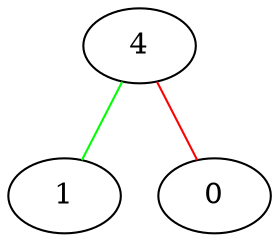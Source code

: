 graph
{
"4_6"[label="4"];
"1_4"[label="1"];
"4_6" -- "1_4" [color=green,penwidth=1.0]
"0_5"[label="0"];
"4_6" -- "0_5" [color=red,penwidth=1.0]
}